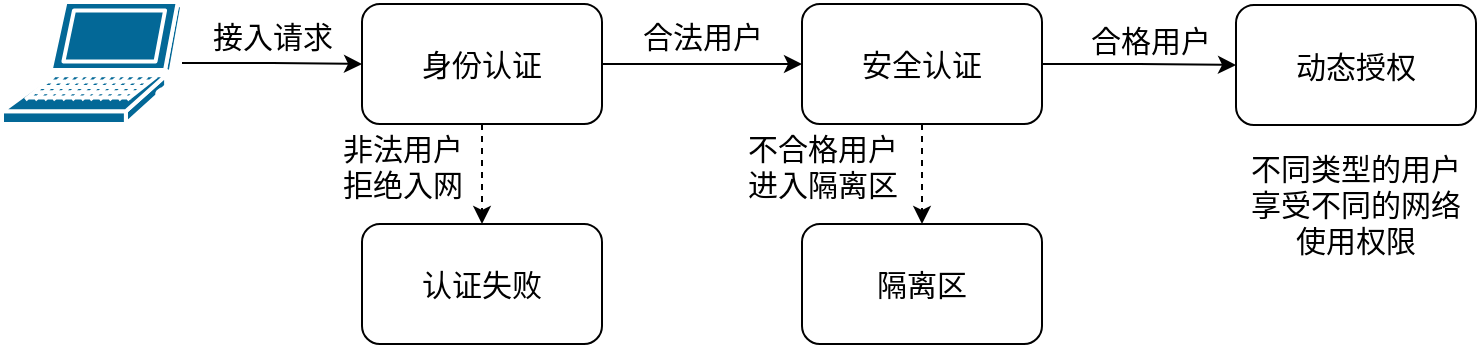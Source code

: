 <mxfile version="21.6.8" type="github">
  <diagram name="第 1 页" id="VND5pcq-Hqs0yGt0yT8e">
    <mxGraphModel dx="1398" dy="909" grid="1" gridSize="10" guides="1" tooltips="1" connect="1" arrows="1" fold="1" page="1" pageScale="1" pageWidth="827" pageHeight="1169" math="0" shadow="0">
      <root>
        <mxCell id="0" />
        <mxCell id="1" parent="0" />
        <mxCell id="fO8qTspgher3NZT-mJDD-20" style="edgeStyle=orthogonalEdgeStyle;rounded=0;orthogonalLoop=1;jettySize=auto;html=1;entryX=0;entryY=0.5;entryDx=0;entryDy=0;fontSize=15;" edge="1" parent="1" source="fO8qTspgher3NZT-mJDD-1" target="fO8qTspgher3NZT-mJDD-6">
          <mxGeometry relative="1" as="geometry" />
        </mxCell>
        <mxCell id="fO8qTspgher3NZT-mJDD-1" value="" style="shape=mxgraph.cisco.computers_and_peripherals.laptop;sketch=0;html=1;pointerEvents=1;dashed=0;fillColor=#036897;strokeColor=#ffffff;strokeWidth=2;verticalLabelPosition=bottom;verticalAlign=top;align=center;outlineConnect=0;fontSize=15;" vertex="1" parent="1">
          <mxGeometry x="45" y="289" width="90" height="61" as="geometry" />
        </mxCell>
        <mxCell id="fO8qTspgher3NZT-mJDD-21" value="" style="edgeStyle=orthogonalEdgeStyle;rounded=0;orthogonalLoop=1;jettySize=auto;html=1;fontSize=15;" edge="1" parent="1" source="fO8qTspgher3NZT-mJDD-6" target="fO8qTspgher3NZT-mJDD-12">
          <mxGeometry relative="1" as="geometry" />
        </mxCell>
        <mxCell id="fO8qTspgher3NZT-mJDD-26" value="合法用户" style="edgeLabel;html=1;align=center;verticalAlign=middle;resizable=0;points=[];fontSize=15;" vertex="1" connectable="0" parent="fO8qTspgher3NZT-mJDD-21">
          <mxGeometry x="-0.3" y="4" relative="1" as="geometry">
            <mxPoint x="15" y="-10" as="offset" />
          </mxGeometry>
        </mxCell>
        <mxCell id="fO8qTspgher3NZT-mJDD-23" style="edgeStyle=orthogonalEdgeStyle;rounded=0;orthogonalLoop=1;jettySize=auto;html=1;entryX=0.5;entryY=0;entryDx=0;entryDy=0;dashed=1;fontSize=15;" edge="1" parent="1" source="fO8qTspgher3NZT-mJDD-6" target="fO8qTspgher3NZT-mJDD-17">
          <mxGeometry relative="1" as="geometry" />
        </mxCell>
        <mxCell id="fO8qTspgher3NZT-mJDD-29" value="非法用户&lt;br style=&quot;font-size: 15px;&quot;&gt;拒绝入网" style="edgeLabel;html=1;align=center;verticalAlign=middle;resizable=0;points=[];fontSize=15;" vertex="1" connectable="0" parent="fO8qTspgher3NZT-mJDD-23">
          <mxGeometry x="-0.542" y="-2" relative="1" as="geometry">
            <mxPoint x="-38" y="9" as="offset" />
          </mxGeometry>
        </mxCell>
        <mxCell id="fO8qTspgher3NZT-mJDD-6" value="身份认证" style="rounded=1;whiteSpace=wrap;html=1;fontSize=15;" vertex="1" parent="1">
          <mxGeometry x="225" y="290" width="120" height="60" as="geometry" />
        </mxCell>
        <mxCell id="fO8qTspgher3NZT-mJDD-22" style="edgeStyle=orthogonalEdgeStyle;rounded=0;orthogonalLoop=1;jettySize=auto;html=1;entryX=0;entryY=0.5;entryDx=0;entryDy=0;fontSize=15;" edge="1" parent="1" source="fO8qTspgher3NZT-mJDD-12" target="fO8qTspgher3NZT-mJDD-15">
          <mxGeometry relative="1" as="geometry" />
        </mxCell>
        <mxCell id="fO8qTspgher3NZT-mJDD-27" value="合格用户" style="edgeLabel;html=1;align=center;verticalAlign=middle;resizable=0;points=[];fontSize=15;" vertex="1" connectable="0" parent="fO8qTspgher3NZT-mJDD-22">
          <mxGeometry x="-0.005" y="3" relative="1" as="geometry">
            <mxPoint x="2" y="-12" as="offset" />
          </mxGeometry>
        </mxCell>
        <mxCell id="fO8qTspgher3NZT-mJDD-24" style="edgeStyle=orthogonalEdgeStyle;rounded=0;orthogonalLoop=1;jettySize=auto;html=1;entryX=0.5;entryY=0;entryDx=0;entryDy=0;dashed=1;fontSize=15;" edge="1" parent="1" source="fO8qTspgher3NZT-mJDD-12" target="fO8qTspgher3NZT-mJDD-18">
          <mxGeometry relative="1" as="geometry" />
        </mxCell>
        <mxCell id="fO8qTspgher3NZT-mJDD-30" value="不合格用户&lt;br style=&quot;font-size: 15px;&quot;&gt;进入隔离区" style="edgeLabel;html=1;align=center;verticalAlign=middle;resizable=0;points=[];fontSize=15;" vertex="1" connectable="0" parent="fO8qTspgher3NZT-mJDD-24">
          <mxGeometry x="-0.342" y="-2" relative="1" as="geometry">
            <mxPoint x="-48" y="4" as="offset" />
          </mxGeometry>
        </mxCell>
        <mxCell id="fO8qTspgher3NZT-mJDD-12" value="安全认证" style="rounded=1;whiteSpace=wrap;html=1;fontSize=15;" vertex="1" parent="1">
          <mxGeometry x="445" y="290" width="120" height="60" as="geometry" />
        </mxCell>
        <mxCell id="fO8qTspgher3NZT-mJDD-15" value="动态授权" style="rounded=1;whiteSpace=wrap;html=1;fontSize=15;" vertex="1" parent="1">
          <mxGeometry x="662" y="290.5" width="120" height="60" as="geometry" />
        </mxCell>
        <mxCell id="fO8qTspgher3NZT-mJDD-17" value="认证失败" style="rounded=1;whiteSpace=wrap;html=1;fontSize=15;" vertex="1" parent="1">
          <mxGeometry x="225" y="400" width="120" height="60" as="geometry" />
        </mxCell>
        <mxCell id="fO8qTspgher3NZT-mJDD-18" value="隔离区" style="rounded=1;whiteSpace=wrap;html=1;fontSize=15;" vertex="1" parent="1">
          <mxGeometry x="445" y="400" width="120" height="60" as="geometry" />
        </mxCell>
        <mxCell id="fO8qTspgher3NZT-mJDD-25" value="接入请求" style="text;html=1;align=center;verticalAlign=middle;resizable=0;points=[];autosize=1;strokeColor=none;fillColor=none;fontSize=15;" vertex="1" parent="1">
          <mxGeometry x="140" y="290.5" width="80" height="30" as="geometry" />
        </mxCell>
        <mxCell id="fO8qTspgher3NZT-mJDD-31" value="不同类型的用户享受不同的网络使用权限" style="rounded=1;whiteSpace=wrap;html=1;strokeColor=none;fontSize=15;" vertex="1" parent="1">
          <mxGeometry x="662" y="360" width="120" height="60" as="geometry" />
        </mxCell>
      </root>
    </mxGraphModel>
  </diagram>
</mxfile>

